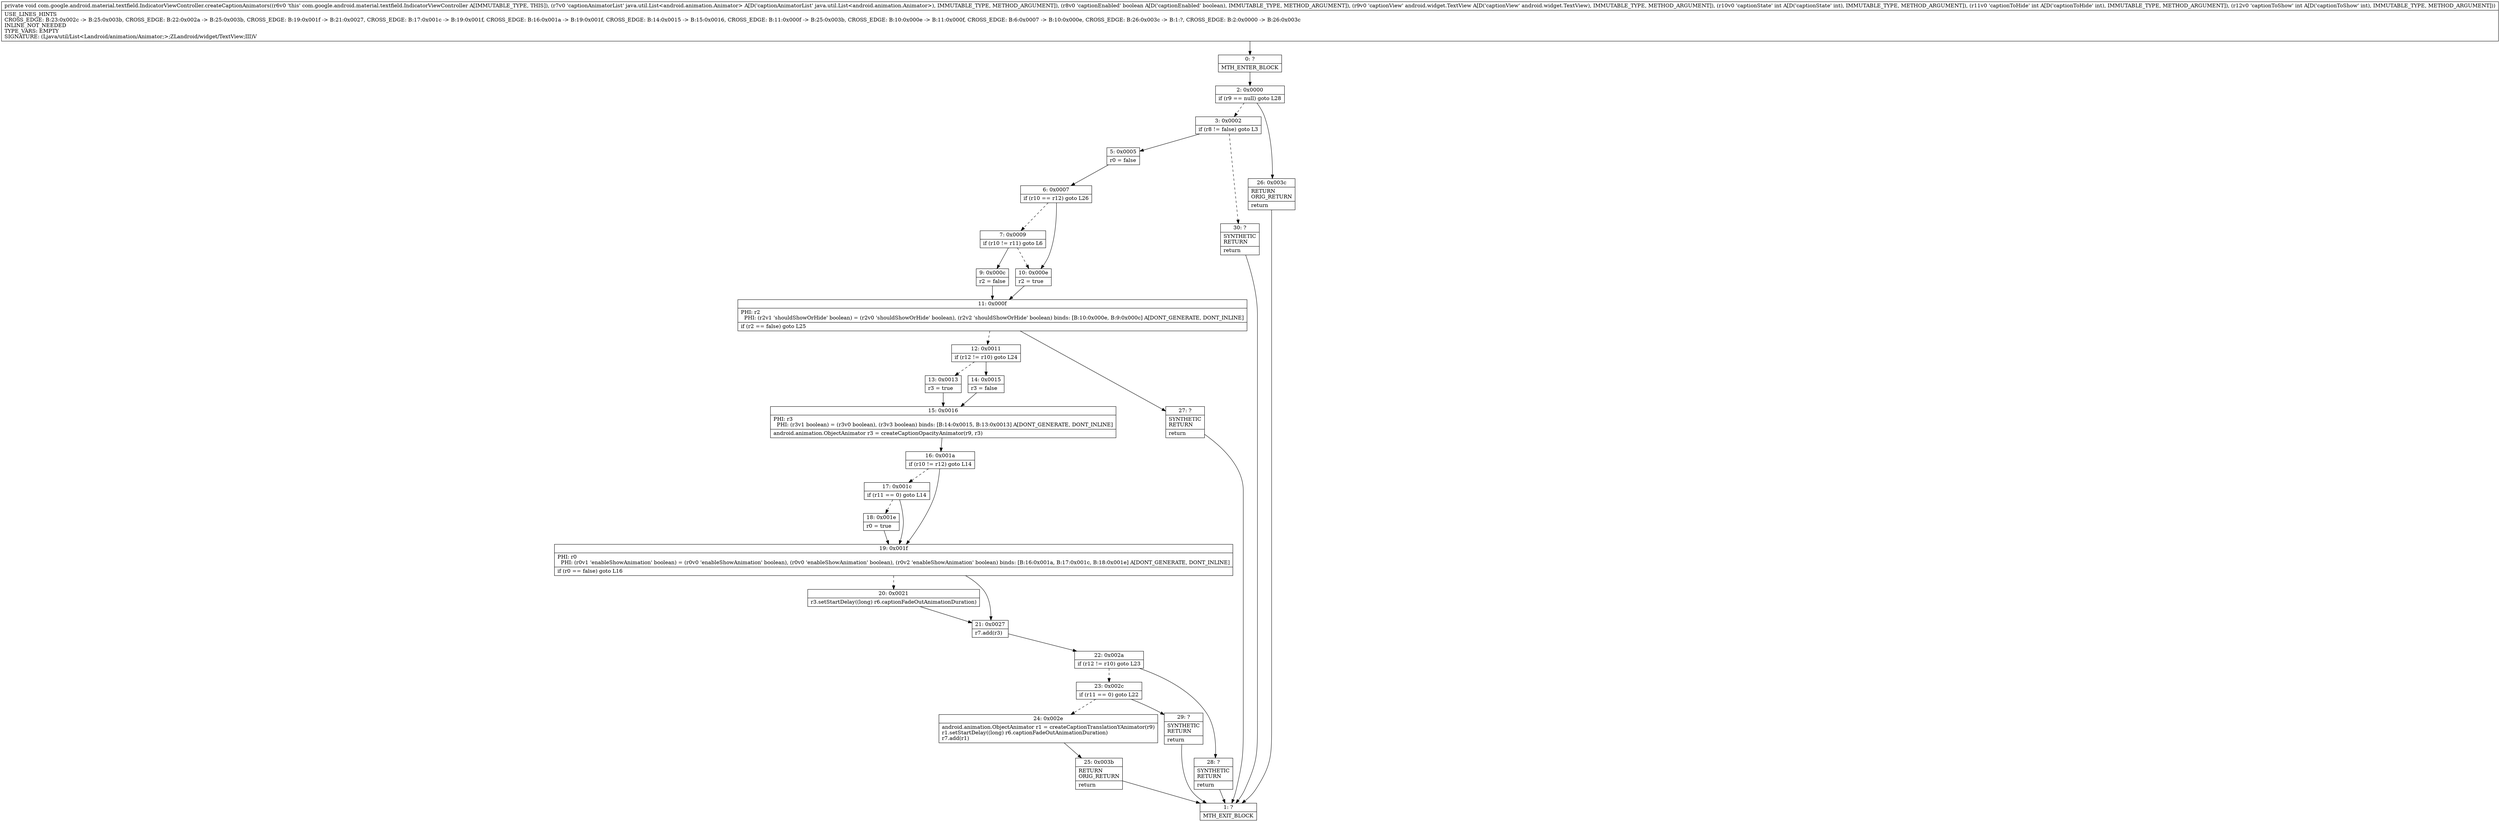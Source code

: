 digraph "CFG forcom.google.android.material.textfield.IndicatorViewController.createCaptionAnimators(Ljava\/util\/List;ZLandroid\/widget\/TextView;III)V" {
Node_0 [shape=record,label="{0\:\ ?|MTH_ENTER_BLOCK\l}"];
Node_2 [shape=record,label="{2\:\ 0x0000|if (r9 == null) goto L28\l}"];
Node_3 [shape=record,label="{3\:\ 0x0002|if (r8 != false) goto L3\l}"];
Node_5 [shape=record,label="{5\:\ 0x0005|r0 = false\l}"];
Node_6 [shape=record,label="{6\:\ 0x0007|if (r10 == r12) goto L26\l}"];
Node_7 [shape=record,label="{7\:\ 0x0009|if (r10 != r11) goto L6\l}"];
Node_9 [shape=record,label="{9\:\ 0x000c|r2 = false\l}"];
Node_11 [shape=record,label="{11\:\ 0x000f|PHI: r2 \l  PHI: (r2v1 'shouldShowOrHide' boolean) = (r2v0 'shouldShowOrHide' boolean), (r2v2 'shouldShowOrHide' boolean) binds: [B:10:0x000e, B:9:0x000c] A[DONT_GENERATE, DONT_INLINE]\l|if (r2 == false) goto L25\l}"];
Node_12 [shape=record,label="{12\:\ 0x0011|if (r12 != r10) goto L24\l}"];
Node_13 [shape=record,label="{13\:\ 0x0013|r3 = true\l}"];
Node_15 [shape=record,label="{15\:\ 0x0016|PHI: r3 \l  PHI: (r3v1 boolean) = (r3v0 boolean), (r3v3 boolean) binds: [B:14:0x0015, B:13:0x0013] A[DONT_GENERATE, DONT_INLINE]\l|android.animation.ObjectAnimator r3 = createCaptionOpacityAnimator(r9, r3)\l}"];
Node_16 [shape=record,label="{16\:\ 0x001a|if (r10 != r12) goto L14\l}"];
Node_17 [shape=record,label="{17\:\ 0x001c|if (r11 == 0) goto L14\l}"];
Node_18 [shape=record,label="{18\:\ 0x001e|r0 = true\l}"];
Node_19 [shape=record,label="{19\:\ 0x001f|PHI: r0 \l  PHI: (r0v1 'enableShowAnimation' boolean) = (r0v0 'enableShowAnimation' boolean), (r0v0 'enableShowAnimation' boolean), (r0v2 'enableShowAnimation' boolean) binds: [B:16:0x001a, B:17:0x001c, B:18:0x001e] A[DONT_GENERATE, DONT_INLINE]\l|if (r0 == false) goto L16\l}"];
Node_20 [shape=record,label="{20\:\ 0x0021|r3.setStartDelay((long) r6.captionFadeOutAnimationDuration)\l}"];
Node_21 [shape=record,label="{21\:\ 0x0027|r7.add(r3)\l}"];
Node_22 [shape=record,label="{22\:\ 0x002a|if (r12 != r10) goto L23\l}"];
Node_23 [shape=record,label="{23\:\ 0x002c|if (r11 == 0) goto L22\l}"];
Node_24 [shape=record,label="{24\:\ 0x002e|android.animation.ObjectAnimator r1 = createCaptionTranslationYAnimator(r9)\lr1.setStartDelay((long) r6.captionFadeOutAnimationDuration)\lr7.add(r1)\l}"];
Node_25 [shape=record,label="{25\:\ 0x003b|RETURN\lORIG_RETURN\l|return\l}"];
Node_1 [shape=record,label="{1\:\ ?|MTH_EXIT_BLOCK\l}"];
Node_29 [shape=record,label="{29\:\ ?|SYNTHETIC\lRETURN\l|return\l}"];
Node_28 [shape=record,label="{28\:\ ?|SYNTHETIC\lRETURN\l|return\l}"];
Node_14 [shape=record,label="{14\:\ 0x0015|r3 = false\l}"];
Node_27 [shape=record,label="{27\:\ ?|SYNTHETIC\lRETURN\l|return\l}"];
Node_10 [shape=record,label="{10\:\ 0x000e|r2 = true\l}"];
Node_30 [shape=record,label="{30\:\ ?|SYNTHETIC\lRETURN\l|return\l}"];
Node_26 [shape=record,label="{26\:\ 0x003c|RETURN\lORIG_RETURN\l|return\l}"];
MethodNode[shape=record,label="{private void com.google.android.material.textfield.IndicatorViewController.createCaptionAnimators((r6v0 'this' com.google.android.material.textfield.IndicatorViewController A[IMMUTABLE_TYPE, THIS]), (r7v0 'captionAnimatorList' java.util.List\<android.animation.Animator\> A[D('captionAnimatorList' java.util.List\<android.animation.Animator\>), IMMUTABLE_TYPE, METHOD_ARGUMENT]), (r8v0 'captionEnabled' boolean A[D('captionEnabled' boolean), IMMUTABLE_TYPE, METHOD_ARGUMENT]), (r9v0 'captionView' android.widget.TextView A[D('captionView' android.widget.TextView), IMMUTABLE_TYPE, METHOD_ARGUMENT]), (r10v0 'captionState' int A[D('captionState' int), IMMUTABLE_TYPE, METHOD_ARGUMENT]), (r11v0 'captionToHide' int A[D('captionToHide' int), IMMUTABLE_TYPE, METHOD_ARGUMENT]), (r12v0 'captionToShow' int A[D('captionToShow' int), IMMUTABLE_TYPE, METHOD_ARGUMENT]))  | USE_LINES_HINTS\lCROSS_EDGE: B:23:0x002c \-\> B:25:0x003b, CROSS_EDGE: B:22:0x002a \-\> B:25:0x003b, CROSS_EDGE: B:19:0x001f \-\> B:21:0x0027, CROSS_EDGE: B:17:0x001c \-\> B:19:0x001f, CROSS_EDGE: B:16:0x001a \-\> B:19:0x001f, CROSS_EDGE: B:14:0x0015 \-\> B:15:0x0016, CROSS_EDGE: B:11:0x000f \-\> B:25:0x003b, CROSS_EDGE: B:10:0x000e \-\> B:11:0x000f, CROSS_EDGE: B:6:0x0007 \-\> B:10:0x000e, CROSS_EDGE: B:26:0x003c \-\> B:1:?, CROSS_EDGE: B:2:0x0000 \-\> B:26:0x003c\lINLINE_NOT_NEEDED\lTYPE_VARS: EMPTY\lSIGNATURE: (Ljava\/util\/List\<Landroid\/animation\/Animator;\>;ZLandroid\/widget\/TextView;III)V\l}"];
MethodNode -> Node_0;Node_0 -> Node_2;
Node_2 -> Node_3[style=dashed];
Node_2 -> Node_26;
Node_3 -> Node_5;
Node_3 -> Node_30[style=dashed];
Node_5 -> Node_6;
Node_6 -> Node_7[style=dashed];
Node_6 -> Node_10;
Node_7 -> Node_9;
Node_7 -> Node_10[style=dashed];
Node_9 -> Node_11;
Node_11 -> Node_12[style=dashed];
Node_11 -> Node_27;
Node_12 -> Node_13[style=dashed];
Node_12 -> Node_14;
Node_13 -> Node_15;
Node_15 -> Node_16;
Node_16 -> Node_17[style=dashed];
Node_16 -> Node_19;
Node_17 -> Node_18[style=dashed];
Node_17 -> Node_19;
Node_18 -> Node_19;
Node_19 -> Node_20[style=dashed];
Node_19 -> Node_21;
Node_20 -> Node_21;
Node_21 -> Node_22;
Node_22 -> Node_23[style=dashed];
Node_22 -> Node_28;
Node_23 -> Node_24[style=dashed];
Node_23 -> Node_29;
Node_24 -> Node_25;
Node_25 -> Node_1;
Node_29 -> Node_1;
Node_28 -> Node_1;
Node_14 -> Node_15;
Node_27 -> Node_1;
Node_10 -> Node_11;
Node_30 -> Node_1;
Node_26 -> Node_1;
}

